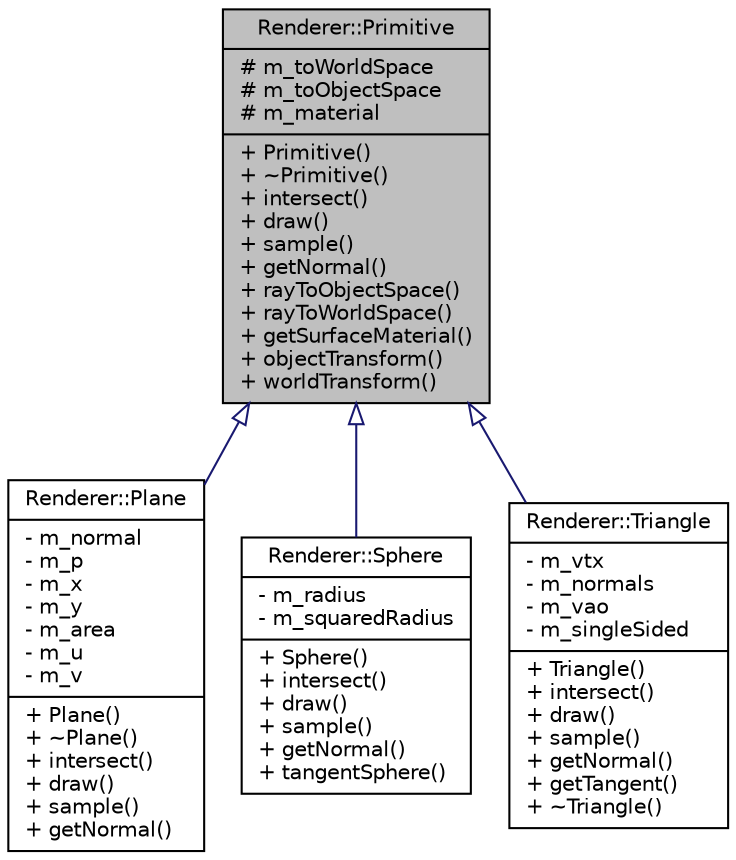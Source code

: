 digraph "Renderer::Primitive"
{
  edge [fontname="Helvetica",fontsize="10",labelfontname="Helvetica",labelfontsize="10"];
  node [fontname="Helvetica",fontsize="10",shape=record];
  Node1 [label="{Renderer::Primitive\n|# m_toWorldSpace\l# m_toObjectSpace\l# m_material\l|+ Primitive()\l+ ~Primitive()\l+ intersect()\l+ draw()\l+ sample()\l+ getNormal()\l+ rayToObjectSpace()\l+ rayToWorldSpace()\l+ getSurfaceMaterial()\l+ objectTransform()\l+ worldTransform()\l}",height=0.2,width=0.4,color="black", fillcolor="grey75", style="filled", fontcolor="black"];
  Node1 -> Node2 [dir="back",color="midnightblue",fontsize="10",style="solid",arrowtail="onormal",fontname="Helvetica"];
  Node2 [label="{Renderer::Plane\n|- m_normal\l- m_p\l- m_x\l- m_y\l- m_area\l- m_u\l- m_v\l|+ Plane()\l+ ~Plane()\l+ intersect()\l+ draw()\l+ sample()\l+ getNormal()\l}",height=0.2,width=0.4,color="black", fillcolor="white", style="filled",URL="$class_renderer_1_1_plane.html"];
  Node1 -> Node3 [dir="back",color="midnightblue",fontsize="10",style="solid",arrowtail="onormal",fontname="Helvetica"];
  Node3 [label="{Renderer::Sphere\n|- m_radius\l- m_squaredRadius\l|+ Sphere()\l+ intersect()\l+ draw()\l+ sample()\l+ getNormal()\l+ tangentSphere()\l}",height=0.2,width=0.4,color="black", fillcolor="white", style="filled",URL="$class_renderer_1_1_sphere.html",tooltip="The Sphere class represents a sphere defined by a radius and transform. "];
  Node1 -> Node4 [dir="back",color="midnightblue",fontsize="10",style="solid",arrowtail="onormal",fontname="Helvetica"];
  Node4 [label="{Renderer::Triangle\n|- m_vtx\l- m_normals\l- m_vao\l- m_singleSided\l|+ Triangle()\l+ intersect()\l+ draw()\l+ sample()\l+ getNormal()\l+ getTangent()\l+ ~Triangle()\l}",height=0.2,width=0.4,color="black", fillcolor="white", style="filled",URL="$class_renderer_1_1_triangle.html",tooltip="The Triangle class represents a triangle with 3 vertices and a transform. "];
}

